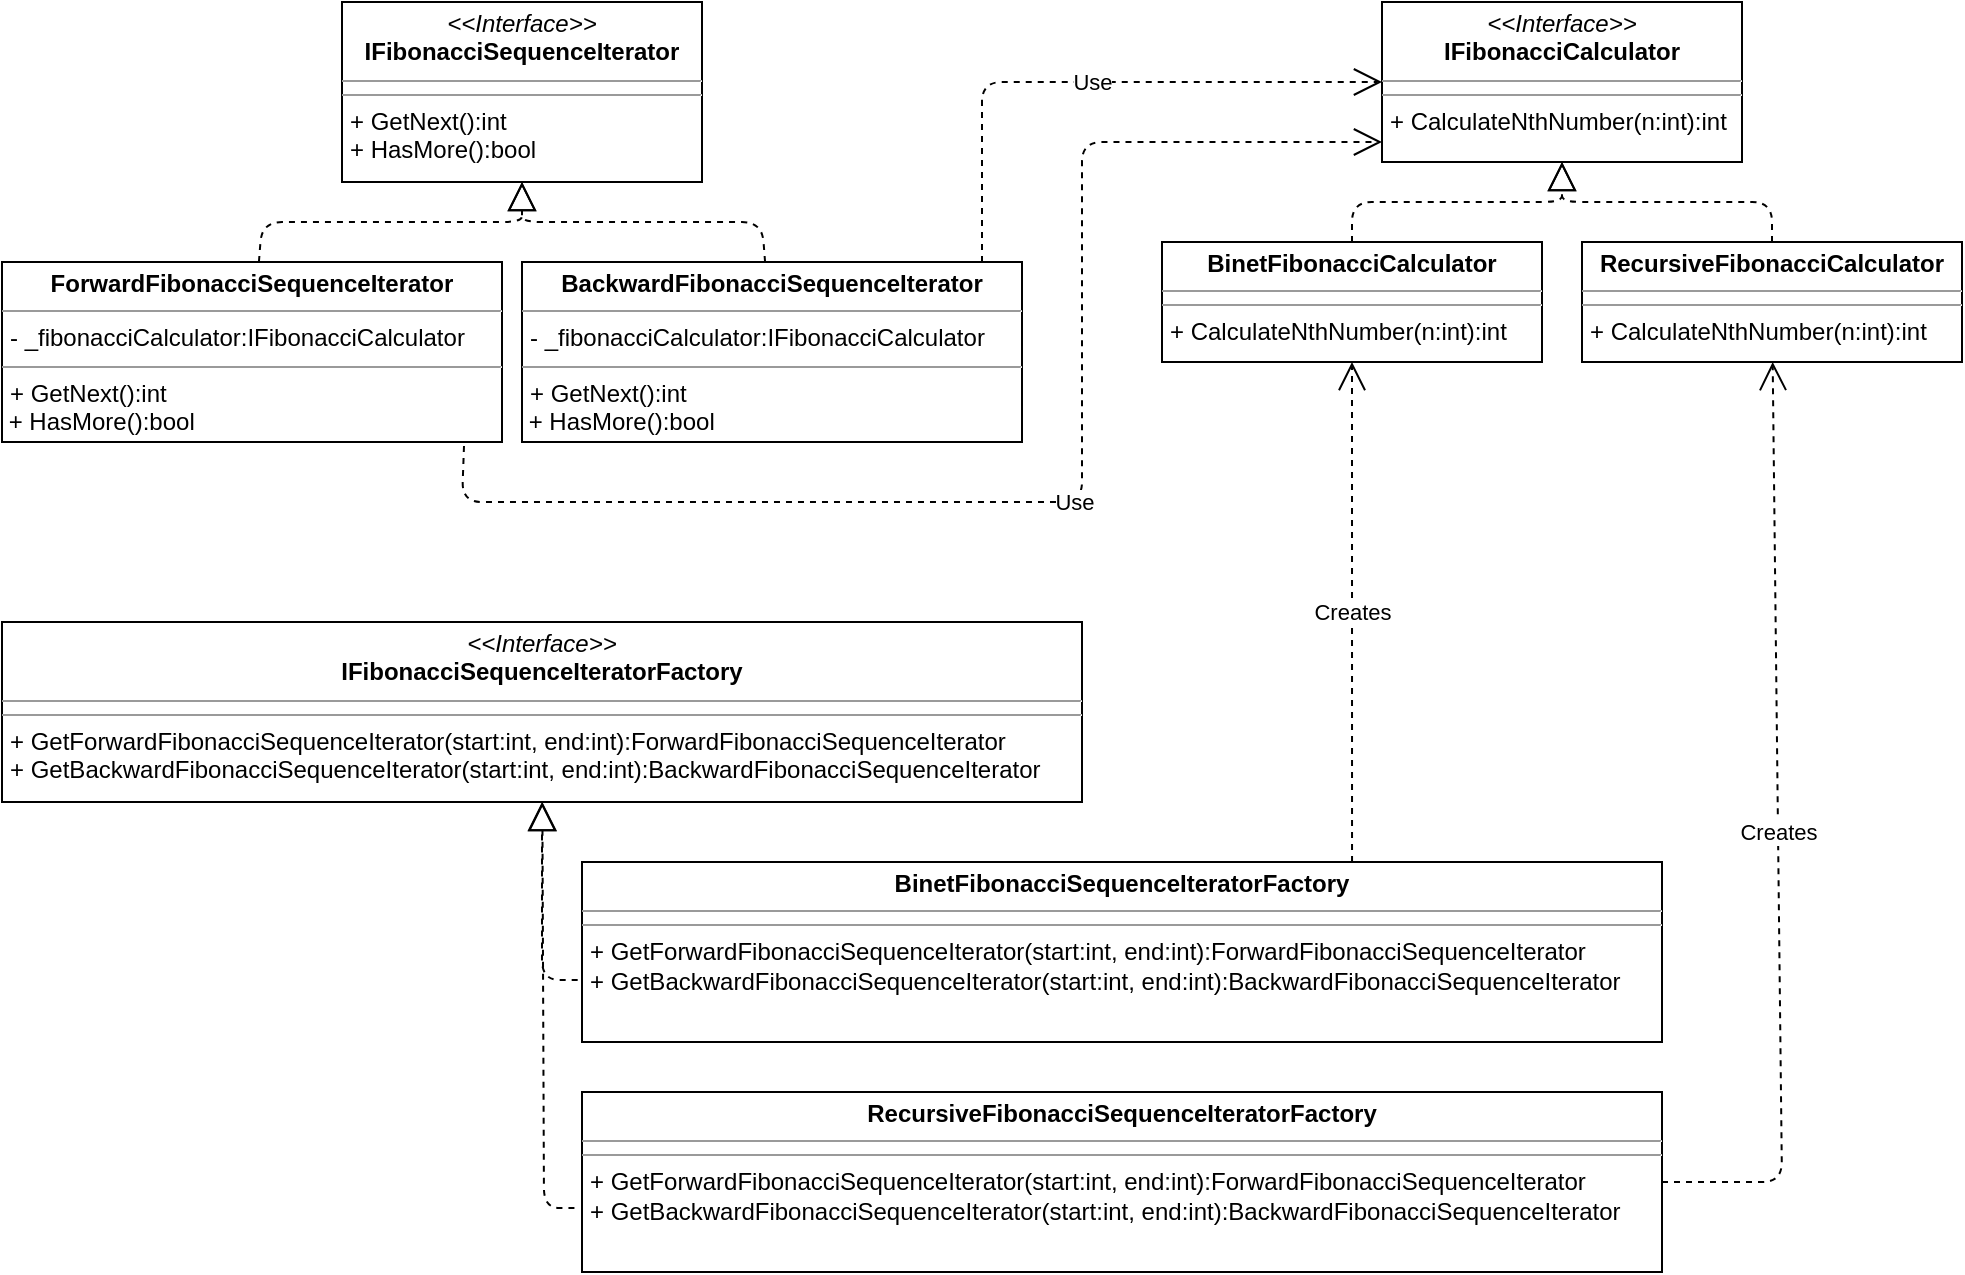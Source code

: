<mxfile version="13.2.6" type="device"><diagram name="Page-1" id="c4acf3e9-155e-7222-9cf6-157b1a14988f"><mxGraphModel dx="2514" dy="885" grid="1" gridSize="10" guides="1" tooltips="1" connect="1" arrows="1" fold="1" page="1" pageScale="1" pageWidth="850" pageHeight="1100" background="#ffffff" math="0" shadow="0"><root><mxCell id="0"/><mxCell id="1" parent="0"/><mxCell id="EpIq-ma9_RevlM9QcxGh-26" value="&lt;p style=&quot;margin: 0px ; margin-top: 4px ; text-align: center&quot;&gt;&lt;i&gt;&amp;lt;&amp;lt;Interface&amp;gt;&amp;gt;&lt;/i&gt;&lt;br&gt;&lt;b&gt;IFibonacciCalculator&lt;/b&gt;&lt;/p&gt;&lt;hr size=&quot;1&quot;&gt;&lt;hr size=&quot;1&quot;&gt;&lt;p style=&quot;margin: 0px ; margin-left: 4px&quot;&gt;+ CalculateNthNumber(n:int):int&lt;/p&gt;" style="verticalAlign=top;align=left;overflow=fill;fontSize=12;fontFamily=Helvetica;html=1;" vertex="1" parent="1"><mxGeometry x="620" y="70" width="180" height="80" as="geometry"/></mxCell><mxCell id="EpIq-ma9_RevlM9QcxGh-27" value="&lt;p style=&quot;margin: 0px ; margin-top: 4px ; text-align: center&quot;&gt;&lt;b&gt;BinetFibonacciCalculator&lt;/b&gt;&lt;/p&gt;&lt;hr size=&quot;1&quot;&gt;&lt;hr size=&quot;1&quot;&gt;&lt;p style=&quot;margin: 0px ; margin-left: 4px&quot;&gt;+ CalculateNthNumber(n:int):int&lt;/p&gt;" style="verticalAlign=top;align=left;overflow=fill;fontSize=12;fontFamily=Helvetica;html=1;" vertex="1" parent="1"><mxGeometry x="510" y="190" width="190" height="60" as="geometry"/></mxCell><mxCell id="EpIq-ma9_RevlM9QcxGh-28" value="&lt;p style=&quot;margin: 0px ; margin-top: 4px ; text-align: center&quot;&gt;&lt;b&gt;RecursiveFibonacciCalculator&lt;/b&gt;&lt;/p&gt;&lt;hr size=&quot;1&quot;&gt;&lt;hr size=&quot;1&quot;&gt;&lt;p style=&quot;margin: 0px ; margin-left: 4px&quot;&gt;+ CalculateNthNumber(n:int):int&lt;/p&gt;" style="verticalAlign=top;align=left;overflow=fill;fontSize=12;fontFamily=Helvetica;html=1;" vertex="1" parent="1"><mxGeometry x="720" y="190" width="190" height="60" as="geometry"/></mxCell><mxCell id="EpIq-ma9_RevlM9QcxGh-29" value="" style="endArrow=block;dashed=1;endFill=0;endSize=12;html=1;" edge="1" parent="1" source="EpIq-ma9_RevlM9QcxGh-27" target="EpIq-ma9_RevlM9QcxGh-26"><mxGeometry width="160" relative="1" as="geometry"><mxPoint x="710" y="170" as="sourcePoint"/><mxPoint x="500" y="380" as="targetPoint"/><Array as="points"><mxPoint x="605" y="170"/><mxPoint x="710" y="170"/></Array></mxGeometry></mxCell><mxCell id="EpIq-ma9_RevlM9QcxGh-30" value="" style="endArrow=block;dashed=1;endFill=0;endSize=12;html=1;" edge="1" parent="1" source="EpIq-ma9_RevlM9QcxGh-28" target="EpIq-ma9_RevlM9QcxGh-26"><mxGeometry width="160" relative="1" as="geometry"><mxPoint x="340" y="380" as="sourcePoint"/><mxPoint x="500" y="380" as="targetPoint"/><Array as="points"><mxPoint x="815" y="170"/><mxPoint x="710" y="170"/></Array></mxGeometry></mxCell><mxCell id="EpIq-ma9_RevlM9QcxGh-31" value="&lt;p style=&quot;margin: 0px ; margin-top: 4px ; text-align: center&quot;&gt;&lt;i&gt;&amp;lt;&amp;lt;Interface&amp;gt;&amp;gt;&lt;/i&gt;&lt;br&gt;&lt;b&gt;IFibonacciSequenceIterator&lt;/b&gt;&lt;/p&gt;&lt;hr size=&quot;1&quot;&gt;&lt;hr size=&quot;1&quot;&gt;&lt;p style=&quot;margin: 0px ; margin-left: 4px&quot;&gt;+ GetNext():int&lt;/p&gt;&lt;p style=&quot;margin: 0px ; margin-left: 4px&quot;&gt;+ HasMore():bool&lt;br&gt;&lt;/p&gt;" style="verticalAlign=top;align=left;overflow=fill;fontSize=12;fontFamily=Helvetica;html=1;" vertex="1" parent="1"><mxGeometry x="100" y="70" width="180" height="90" as="geometry"/></mxCell><mxCell id="EpIq-ma9_RevlM9QcxGh-34" value="" style="endArrow=block;dashed=1;endFill=0;endSize=12;html=1;" edge="1" parent="1" source="EpIq-ma9_RevlM9QcxGh-36" target="EpIq-ma9_RevlM9QcxGh-31"><mxGeometry width="160" relative="1" as="geometry"><mxPoint x="60" y="200" as="sourcePoint"/><mxPoint x="500" y="360" as="targetPoint"/><Array as="points"><mxPoint x="60" y="180"/><mxPoint x="190" y="180"/></Array></mxGeometry></mxCell><mxCell id="EpIq-ma9_RevlM9QcxGh-35" value="" style="endArrow=block;dashed=1;endFill=0;endSize=12;html=1;" edge="1" parent="1" source="EpIq-ma9_RevlM9QcxGh-37" target="EpIq-ma9_RevlM9QcxGh-31"><mxGeometry width="160" relative="1" as="geometry"><mxPoint x="310" y="200" as="sourcePoint"/><mxPoint x="500" y="360" as="targetPoint"/><Array as="points"><mxPoint x="310" y="180"/><mxPoint x="190" y="180"/></Array></mxGeometry></mxCell><mxCell id="EpIq-ma9_RevlM9QcxGh-36" value="&lt;p style=&quot;margin: 0px ; margin-top: 4px ; text-align: center&quot;&gt;&lt;b&gt;ForwardFibonacciSequenceIterator&lt;/b&gt;&lt;/p&gt;&lt;hr size=&quot;1&quot;&gt;&lt;p style=&quot;margin: 0px ; margin-left: 4px&quot;&gt;- _fibonacciCalculator:IFibonacciCalculator&lt;br&gt;&lt;/p&gt;&lt;hr size=&quot;1&quot;&gt;&lt;p style=&quot;margin: 0px ; margin-left: 4px&quot;&gt;+ GetNext():int&lt;/p&gt;&amp;nbsp;+ HasMore():bool" style="verticalAlign=top;align=left;overflow=fill;fontSize=12;fontFamily=Helvetica;html=1;" vertex="1" parent="1"><mxGeometry x="-70" y="200" width="250" height="90" as="geometry"/></mxCell><mxCell id="EpIq-ma9_RevlM9QcxGh-37" value="&lt;p style=&quot;margin: 0px ; margin-top: 4px ; text-align: center&quot;&gt;&lt;b&gt;BackwardFibonacciSequenceIterator&lt;/b&gt;&lt;/p&gt;&lt;hr size=&quot;1&quot;&gt;&lt;p style=&quot;margin: 0px ; margin-left: 4px&quot;&gt;- _fibonacciCalculator:IFibonacciCalculator&lt;br&gt;&lt;/p&gt;&lt;hr size=&quot;1&quot;&gt;&lt;p style=&quot;margin: 0px ; margin-left: 4px&quot;&gt;+ GetNext():int&lt;/p&gt;&amp;nbsp;+ HasMore():bool" style="verticalAlign=top;align=left;overflow=fill;fontSize=12;fontFamily=Helvetica;html=1;" vertex="1" parent="1"><mxGeometry x="190" y="200" width="250" height="90" as="geometry"/></mxCell><mxCell id="EpIq-ma9_RevlM9QcxGh-40" value="Use" style="endArrow=open;endSize=12;dashed=1;html=1;exitX=0.92;exitY=0;exitDx=0;exitDy=0;exitPerimeter=0;" edge="1" parent="1" source="EpIq-ma9_RevlM9QcxGh-37" target="EpIq-ma9_RevlM9QcxGh-26"><mxGeometry width="160" relative="1" as="geometry"><mxPoint x="340" y="360" as="sourcePoint"/><mxPoint x="500" y="360" as="targetPoint"/><Array as="points"><mxPoint x="420" y="110"/></Array></mxGeometry></mxCell><mxCell id="EpIq-ma9_RevlM9QcxGh-41" value="Use" style="endArrow=open;endSize=12;dashed=1;html=1;exitX=0.924;exitY=1.022;exitDx=0;exitDy=0;exitPerimeter=0;" edge="1" parent="1" source="EpIq-ma9_RevlM9QcxGh-36"><mxGeometry width="160" relative="1" as="geometry"><mxPoint x="340" y="360" as="sourcePoint"/><mxPoint x="620" y="140" as="targetPoint"/><Array as="points"><mxPoint x="160" y="320"/><mxPoint x="470" y="320"/><mxPoint x="470" y="140"/></Array></mxGeometry></mxCell><mxCell id="EpIq-ma9_RevlM9QcxGh-42" value="&lt;p style=&quot;margin: 0px ; margin-top: 4px ; text-align: center&quot;&gt;&lt;i&gt;&amp;lt;&amp;lt;Interface&amp;gt;&amp;gt;&lt;/i&gt;&lt;br&gt;&lt;b&gt;IFibonacciSequenceIteratorFactory&lt;/b&gt;&lt;/p&gt;&lt;hr size=&quot;1&quot;&gt;&lt;hr size=&quot;1&quot;&gt;&lt;p style=&quot;margin: 0px ; margin-left: 4px&quot;&gt;+ GetForwardFibonacciSequenceIterator(start:int, end:int):ForwardFibonacciSequenceIterator&lt;/p&gt;&lt;p style=&quot;margin: 0px ; margin-left: 4px&quot;&gt;+ GetBackwardFibonacciSequenceIterator(start:int, end:int):BackwardFibonacciSequenceIterator&lt;/p&gt;" style="verticalAlign=top;align=left;overflow=fill;fontSize=12;fontFamily=Helvetica;html=1;" vertex="1" parent="1"><mxGeometry x="-70" y="380" width="540" height="90" as="geometry"/></mxCell><mxCell id="EpIq-ma9_RevlM9QcxGh-43" value="&lt;p style=&quot;margin: 0px ; margin-top: 4px ; text-align: center&quot;&gt;&lt;b&gt;BinetFibonacciSequenceIteratorFactory&lt;/b&gt;&lt;/p&gt;&lt;hr size=&quot;1&quot;&gt;&lt;hr size=&quot;1&quot;&gt;&lt;p style=&quot;margin: 0px ; margin-left: 4px&quot;&gt;+ GetForwardFibonacciSequenceIterator(start:int, end:int):ForwardFibonacciSequenceIterator&lt;/p&gt;&lt;p style=&quot;margin: 0px ; margin-left: 4px&quot;&gt;+ GetBackwardFibonacciSequenceIterator(start:int, end:int):BackwardFibonacciSequenceIterator&lt;/p&gt;" style="verticalAlign=top;align=left;overflow=fill;fontSize=12;fontFamily=Helvetica;html=1;" vertex="1" parent="1"><mxGeometry x="220" y="500" width="540" height="90" as="geometry"/></mxCell><mxCell id="EpIq-ma9_RevlM9QcxGh-44" value="&lt;p style=&quot;margin: 0px ; margin-top: 4px ; text-align: center&quot;&gt;&lt;b&gt;RecursiveFibonacciSequenceIteratorFactory&lt;/b&gt;&lt;/p&gt;&lt;hr size=&quot;1&quot;&gt;&lt;hr size=&quot;1&quot;&gt;&lt;p style=&quot;margin: 0px ; margin-left: 4px&quot;&gt;+ GetForwardFibonacciSequenceIterator(start:int, end:int):ForwardFibonacciSequenceIterator&lt;/p&gt;&lt;p style=&quot;margin: 0px ; margin-left: 4px&quot;&gt;+ GetBackwardFibonacciSequenceIterator(start:int, end:int):BackwardFibonacciSequenceIterator&lt;/p&gt;" style="verticalAlign=top;align=left;overflow=fill;fontSize=12;fontFamily=Helvetica;html=1;" vertex="1" parent="1"><mxGeometry x="220" y="615" width="540" height="90" as="geometry"/></mxCell><mxCell id="EpIq-ma9_RevlM9QcxGh-45" value="" style="endArrow=block;dashed=1;endFill=0;endSize=12;html=1;exitX=-0.004;exitY=0.656;exitDx=0;exitDy=0;exitPerimeter=0;" edge="1" parent="1" source="EpIq-ma9_RevlM9QcxGh-43" target="EpIq-ma9_RevlM9QcxGh-42"><mxGeometry width="160" relative="1" as="geometry"><mxPoint x="340" y="480" as="sourcePoint"/><mxPoint x="500" y="480" as="targetPoint"/><Array as="points"><mxPoint x="200" y="559"/></Array></mxGeometry></mxCell><mxCell id="EpIq-ma9_RevlM9QcxGh-46" value="" style="endArrow=block;dashed=1;endFill=0;endSize=12;html=1;exitX=-0.007;exitY=0.644;exitDx=0;exitDy=0;exitPerimeter=0;" edge="1" parent="1" source="EpIq-ma9_RevlM9QcxGh-44" target="EpIq-ma9_RevlM9QcxGh-42"><mxGeometry width="160" relative="1" as="geometry"><mxPoint x="340" y="480" as="sourcePoint"/><mxPoint x="500" y="480" as="targetPoint"/><Array as="points"><mxPoint x="201" y="673"/></Array></mxGeometry></mxCell><mxCell id="EpIq-ma9_RevlM9QcxGh-47" value="Creates" style="endArrow=open;endSize=12;dashed=1;html=1;" edge="1" parent="1" source="EpIq-ma9_RevlM9QcxGh-44" target="EpIq-ma9_RevlM9QcxGh-28"><mxGeometry width="160" relative="1" as="geometry"><mxPoint x="340" y="480" as="sourcePoint"/><mxPoint x="500" y="480" as="targetPoint"/><Array as="points"><mxPoint x="820" y="660"/></Array></mxGeometry></mxCell><mxCell id="EpIq-ma9_RevlM9QcxGh-48" value="Creates" style="endArrow=open;endSize=12;dashed=1;html=1;exitX=0.713;exitY=0;exitDx=0;exitDy=0;exitPerimeter=0;" edge="1" parent="1" source="EpIq-ma9_RevlM9QcxGh-43" target="EpIq-ma9_RevlM9QcxGh-27"><mxGeometry width="160" relative="1" as="geometry"><mxPoint x="340" y="480" as="sourcePoint"/><mxPoint x="500" y="480" as="targetPoint"/></mxGeometry></mxCell></root></mxGraphModel></diagram></mxfile>